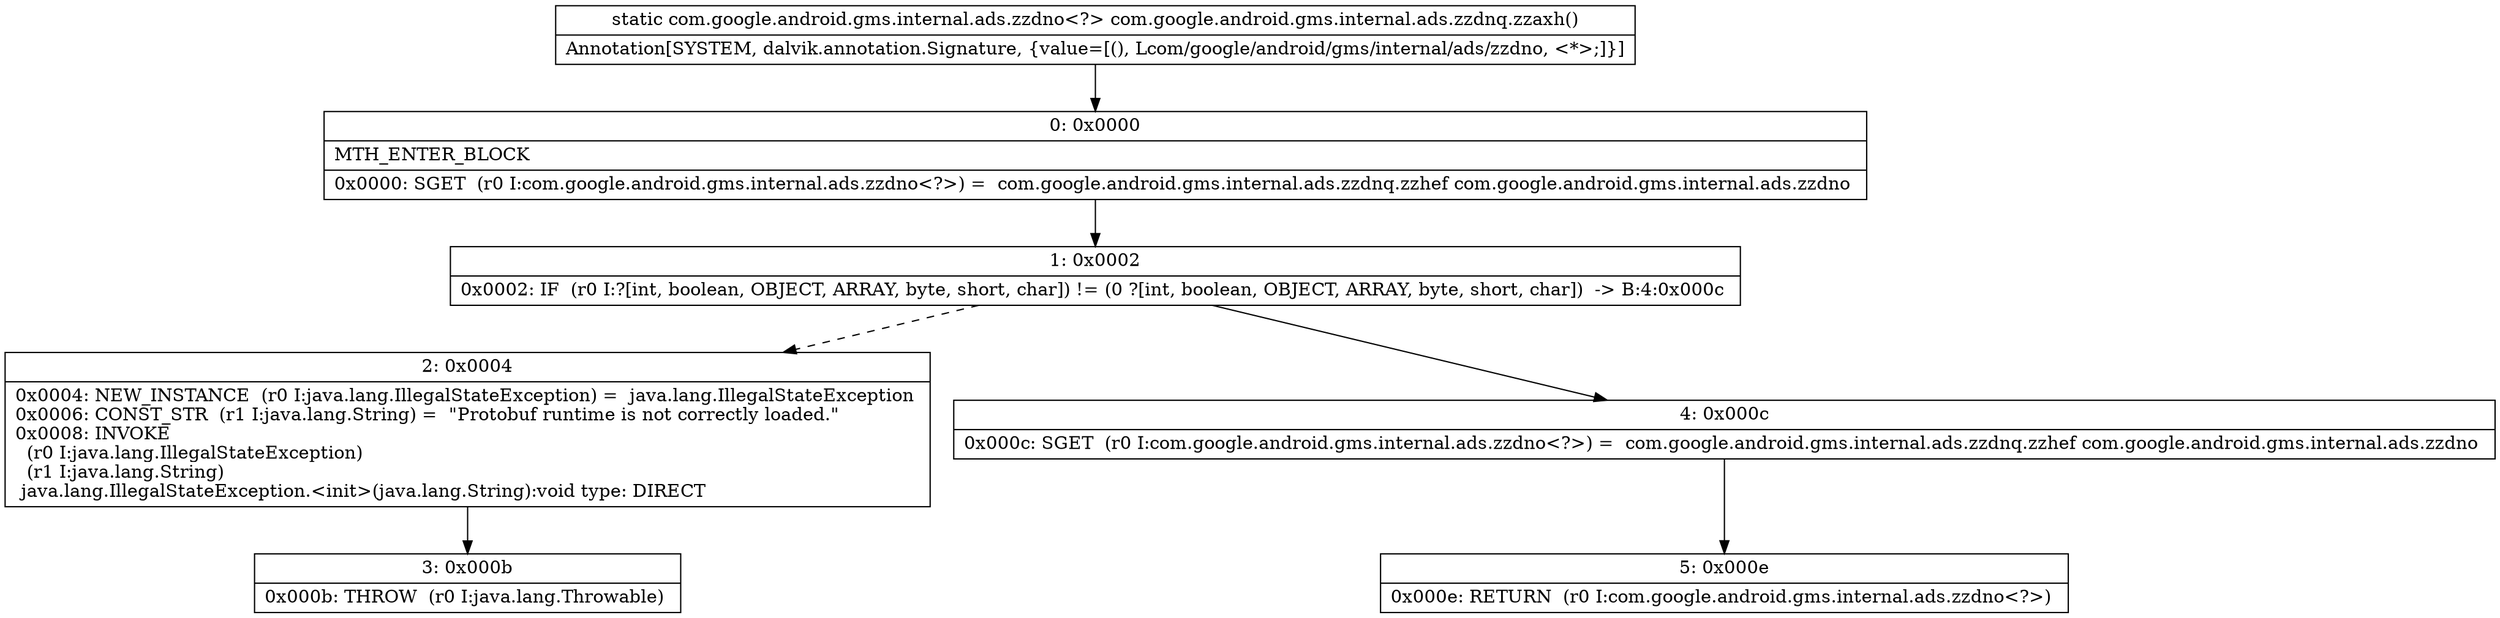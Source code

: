 digraph "CFG forcom.google.android.gms.internal.ads.zzdnq.zzaxh()Lcom\/google\/android\/gms\/internal\/ads\/zzdno;" {
Node_0 [shape=record,label="{0\:\ 0x0000|MTH_ENTER_BLOCK\l|0x0000: SGET  (r0 I:com.google.android.gms.internal.ads.zzdno\<?\>) =  com.google.android.gms.internal.ads.zzdnq.zzhef com.google.android.gms.internal.ads.zzdno \l}"];
Node_1 [shape=record,label="{1\:\ 0x0002|0x0002: IF  (r0 I:?[int, boolean, OBJECT, ARRAY, byte, short, char]) != (0 ?[int, boolean, OBJECT, ARRAY, byte, short, char])  \-\> B:4:0x000c \l}"];
Node_2 [shape=record,label="{2\:\ 0x0004|0x0004: NEW_INSTANCE  (r0 I:java.lang.IllegalStateException) =  java.lang.IllegalStateException \l0x0006: CONST_STR  (r1 I:java.lang.String) =  \"Protobuf runtime is not correctly loaded.\" \l0x0008: INVOKE  \l  (r0 I:java.lang.IllegalStateException)\l  (r1 I:java.lang.String)\l java.lang.IllegalStateException.\<init\>(java.lang.String):void type: DIRECT \l}"];
Node_3 [shape=record,label="{3\:\ 0x000b|0x000b: THROW  (r0 I:java.lang.Throwable) \l}"];
Node_4 [shape=record,label="{4\:\ 0x000c|0x000c: SGET  (r0 I:com.google.android.gms.internal.ads.zzdno\<?\>) =  com.google.android.gms.internal.ads.zzdnq.zzhef com.google.android.gms.internal.ads.zzdno \l}"];
Node_5 [shape=record,label="{5\:\ 0x000e|0x000e: RETURN  (r0 I:com.google.android.gms.internal.ads.zzdno\<?\>) \l}"];
MethodNode[shape=record,label="{static com.google.android.gms.internal.ads.zzdno\<?\> com.google.android.gms.internal.ads.zzdnq.zzaxh()  | Annotation[SYSTEM, dalvik.annotation.Signature, \{value=[(), Lcom\/google\/android\/gms\/internal\/ads\/zzdno, \<*\>;]\}]\l}"];
MethodNode -> Node_0;
Node_0 -> Node_1;
Node_1 -> Node_2[style=dashed];
Node_1 -> Node_4;
Node_2 -> Node_3;
Node_4 -> Node_5;
}

